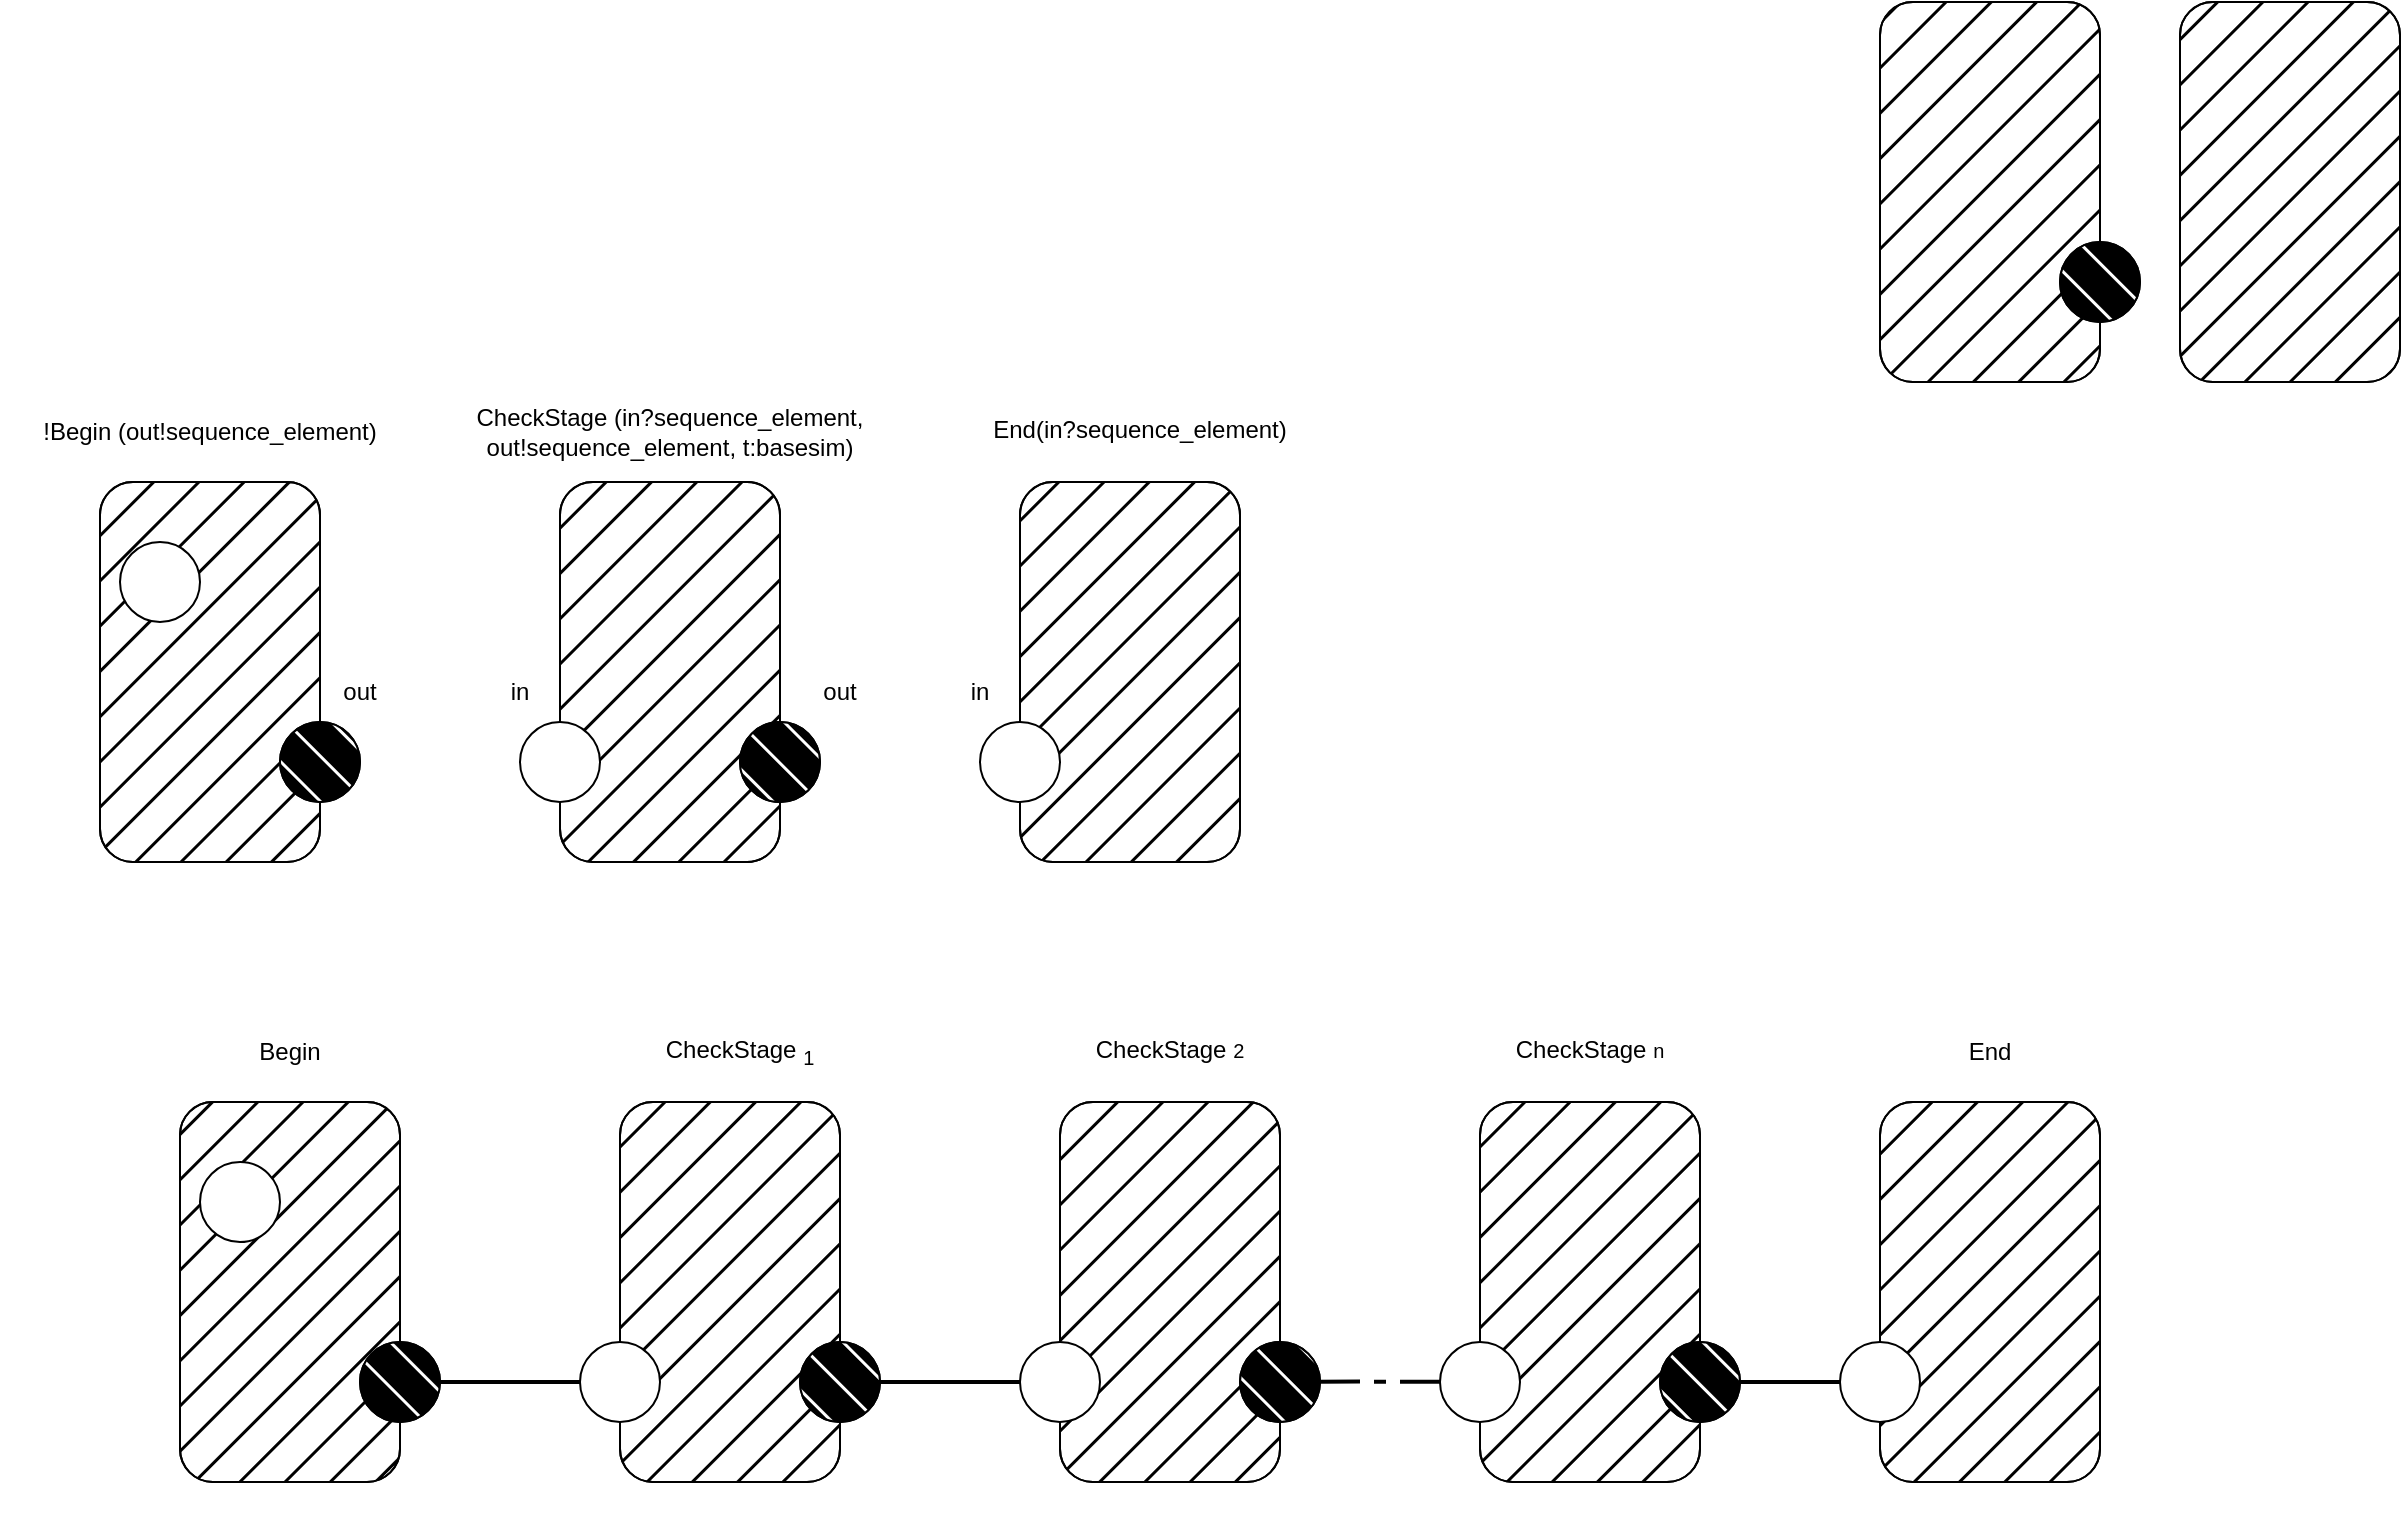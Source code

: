 <mxfile version="24.1.0" type="device">
  <diagram name="Страница — 1" id="KL_sczqNKTBtZ7C0Chw6">
    <mxGraphModel dx="1050" dy="669" grid="0" gridSize="10" guides="1" tooltips="1" connect="1" arrows="1" fold="1" page="0" pageScale="1" pageWidth="827" pageHeight="1169" math="0" shadow="0">
      <root>
        <mxCell id="0" />
        <mxCell id="1" parent="0" />
        <mxCell id="7-1S0OzysIVDJsEuhTjP-3" value="" style="group" parent="1" vertex="1" connectable="0">
          <mxGeometry x="60" y="300" width="160" height="190" as="geometry" />
        </mxCell>
        <mxCell id="7-1S0OzysIVDJsEuhTjP-1" value="" style="rounded=1;whiteSpace=wrap;html=1;fillStyle=auto;" parent="7-1S0OzysIVDJsEuhTjP-3" vertex="1">
          <mxGeometry width="110" height="190" as="geometry" />
        </mxCell>
        <mxCell id="7-1S0OzysIVDJsEuhTjP-2" value="" style="rounded=1;whiteSpace=wrap;html=1;fillStyle=hatch;fillColor=#000000;" parent="7-1S0OzysIVDJsEuhTjP-3" vertex="1">
          <mxGeometry width="110" height="190" as="geometry" />
        </mxCell>
        <mxCell id="7-1S0OzysIVDJsEuhTjP-19" value="" style="ellipse;whiteSpace=wrap;html=1;aspect=fixed;" parent="7-1S0OzysIVDJsEuhTjP-3" vertex="1">
          <mxGeometry x="10" y="30" width="40" height="40" as="geometry" />
        </mxCell>
        <mxCell id="7-1S0OzysIVDJsEuhTjP-26" value="" style="group" parent="7-1S0OzysIVDJsEuhTjP-3" vertex="1" connectable="0">
          <mxGeometry x="90" y="120" width="40" height="40" as="geometry" />
        </mxCell>
        <mxCell id="7-1S0OzysIVDJsEuhTjP-24" value="" style="ellipse;whiteSpace=wrap;html=1;aspect=fixed;fillColor=#000000;" parent="7-1S0OzysIVDJsEuhTjP-26" vertex="1">
          <mxGeometry width="40" height="40" as="geometry" />
        </mxCell>
        <mxCell id="7-1S0OzysIVDJsEuhTjP-25" value="" style="ellipse;whiteSpace=wrap;html=1;aspect=fixed;fillColor=#FFFFFF;fillStyle=hatch;rotation=-90;" parent="7-1S0OzysIVDJsEuhTjP-26" vertex="1">
          <mxGeometry width="40" height="40" as="geometry" />
        </mxCell>
        <mxCell id="7-1S0OzysIVDJsEuhTjP-42" value="out" style="text;html=1;align=center;verticalAlign=middle;whiteSpace=wrap;rounded=0;" parent="7-1S0OzysIVDJsEuhTjP-3" vertex="1">
          <mxGeometry x="100" y="90" width="60" height="30" as="geometry" />
        </mxCell>
        <mxCell id="7-1S0OzysIVDJsEuhTjP-4" value="" style="group" parent="1" vertex="1" connectable="0">
          <mxGeometry x="290" y="300" width="110" height="190" as="geometry" />
        </mxCell>
        <mxCell id="7-1S0OzysIVDJsEuhTjP-5" value="" style="rounded=1;whiteSpace=wrap;html=1;fillStyle=auto;" parent="7-1S0OzysIVDJsEuhTjP-4" vertex="1">
          <mxGeometry width="110" height="190" as="geometry" />
        </mxCell>
        <mxCell id="7-1S0OzysIVDJsEuhTjP-6" value="" style="rounded=1;whiteSpace=wrap;html=1;fillStyle=hatch;fillColor=#000000;" parent="7-1S0OzysIVDJsEuhTjP-4" vertex="1">
          <mxGeometry width="110" height="190" as="geometry" />
        </mxCell>
        <mxCell id="7-1S0OzysIVDJsEuhTjP-7" value="" style="group" parent="1" vertex="1" connectable="0">
          <mxGeometry x="520" y="300" width="130" height="220" as="geometry" />
        </mxCell>
        <mxCell id="7-1S0OzysIVDJsEuhTjP-8" value="" style="rounded=1;whiteSpace=wrap;html=1;fillStyle=auto;" parent="7-1S0OzysIVDJsEuhTjP-7" vertex="1">
          <mxGeometry width="110" height="190" as="geometry" />
        </mxCell>
        <mxCell id="7-1S0OzysIVDJsEuhTjP-9" value="" style="rounded=1;whiteSpace=wrap;html=1;fillStyle=hatch;fillColor=#000000;" parent="7-1S0OzysIVDJsEuhTjP-7" vertex="1">
          <mxGeometry width="110" height="190" as="geometry" />
        </mxCell>
        <mxCell id="7-1S0OzysIVDJsEuhTjP-38" value="" style="ellipse;whiteSpace=wrap;html=1;aspect=fixed;" parent="7-1S0OzysIVDJsEuhTjP-7" vertex="1">
          <mxGeometry x="-20" y="120" width="40" height="40" as="geometry" />
        </mxCell>
        <mxCell id="7-1S0OzysIVDJsEuhTjP-10" value="" style="group" parent="1" vertex="1" connectable="0">
          <mxGeometry x="950" y="60" width="130" height="190" as="geometry" />
        </mxCell>
        <mxCell id="7-1S0OzysIVDJsEuhTjP-11" value="" style="rounded=1;whiteSpace=wrap;html=1;fillStyle=auto;" parent="7-1S0OzysIVDJsEuhTjP-10" vertex="1">
          <mxGeometry width="110" height="190" as="geometry" />
        </mxCell>
        <mxCell id="7-1S0OzysIVDJsEuhTjP-12" value="" style="rounded=1;whiteSpace=wrap;html=1;fillStyle=hatch;fillColor=#000000;" parent="7-1S0OzysIVDJsEuhTjP-10" vertex="1">
          <mxGeometry width="110" height="190" as="geometry" />
        </mxCell>
        <mxCell id="7-1S0OzysIVDJsEuhTjP-33" value="" style="group" parent="7-1S0OzysIVDJsEuhTjP-10" vertex="1" connectable="0">
          <mxGeometry x="90" y="120" width="40" height="40" as="geometry" />
        </mxCell>
        <mxCell id="7-1S0OzysIVDJsEuhTjP-34" value="" style="ellipse;whiteSpace=wrap;html=1;aspect=fixed;fillColor=#000000;" parent="7-1S0OzysIVDJsEuhTjP-33" vertex="1">
          <mxGeometry width="40" height="40" as="geometry" />
        </mxCell>
        <mxCell id="7-1S0OzysIVDJsEuhTjP-35" value="" style="ellipse;whiteSpace=wrap;html=1;aspect=fixed;fillColor=#FFFFFF;fillStyle=hatch;rotation=-90;" parent="7-1S0OzysIVDJsEuhTjP-33" vertex="1">
          <mxGeometry width="40" height="40" as="geometry" />
        </mxCell>
        <mxCell id="7-1S0OzysIVDJsEuhTjP-13" value="" style="group" parent="1" vertex="1" connectable="0">
          <mxGeometry x="1100" y="60" width="110" height="190" as="geometry" />
        </mxCell>
        <mxCell id="7-1S0OzysIVDJsEuhTjP-14" value="" style="rounded=1;whiteSpace=wrap;html=1;fillStyle=auto;" parent="7-1S0OzysIVDJsEuhTjP-13" vertex="1">
          <mxGeometry width="110" height="190" as="geometry" />
        </mxCell>
        <mxCell id="7-1S0OzysIVDJsEuhTjP-15" value="" style="rounded=1;whiteSpace=wrap;html=1;fillStyle=hatch;fillColor=#000000;" parent="7-1S0OzysIVDJsEuhTjP-13" vertex="1">
          <mxGeometry width="110" height="190" as="geometry" />
        </mxCell>
        <mxCell id="7-1S0OzysIVDJsEuhTjP-27" value="" style="group" parent="1" vertex="1" connectable="0">
          <mxGeometry x="380" y="420" width="40" height="40" as="geometry" />
        </mxCell>
        <mxCell id="7-1S0OzysIVDJsEuhTjP-28" value="" style="ellipse;whiteSpace=wrap;html=1;aspect=fixed;fillColor=#000000;" parent="7-1S0OzysIVDJsEuhTjP-27" vertex="1">
          <mxGeometry width="40" height="40" as="geometry" />
        </mxCell>
        <mxCell id="7-1S0OzysIVDJsEuhTjP-29" value="" style="ellipse;whiteSpace=wrap;html=1;aspect=fixed;fillColor=#FFFFFF;fillStyle=hatch;rotation=-90;" parent="7-1S0OzysIVDJsEuhTjP-27" vertex="1">
          <mxGeometry width="40" height="40" as="geometry" />
        </mxCell>
        <mxCell id="7-1S0OzysIVDJsEuhTjP-37" value="" style="ellipse;whiteSpace=wrap;html=1;aspect=fixed;" parent="1" vertex="1">
          <mxGeometry x="270" y="420" width="40" height="40" as="geometry" />
        </mxCell>
        <mxCell id="7-1S0OzysIVDJsEuhTjP-39" value="CheckStage (in?sequence_element, out!sequence_element, t:basesim)" style="text;html=1;align=center;verticalAlign=middle;whiteSpace=wrap;rounded=0;" parent="1" vertex="1">
          <mxGeometry x="240" y="260" width="210" height="30" as="geometry" />
        </mxCell>
        <mxCell id="7-1S0OzysIVDJsEuhTjP-40" value="!Begin (out!sequence_element)" style="text;html=1;align=center;verticalAlign=middle;whiteSpace=wrap;rounded=0;" parent="1" vertex="1">
          <mxGeometry x="10" y="260" width="210" height="30" as="geometry" />
        </mxCell>
        <mxCell id="7-1S0OzysIVDJsEuhTjP-41" value="End(in?sequence_element)" style="text;whiteSpace=wrap;align=center;" parent="1" vertex="1">
          <mxGeometry x="490" y="260" width="180" height="40" as="geometry" />
        </mxCell>
        <mxCell id="7-1S0OzysIVDJsEuhTjP-43" value="in" style="text;html=1;align=center;verticalAlign=middle;whiteSpace=wrap;rounded=0;" parent="1" vertex="1">
          <mxGeometry x="240" y="390" width="60" height="30" as="geometry" />
        </mxCell>
        <mxCell id="7-1S0OzysIVDJsEuhTjP-44" value="out" style="text;html=1;align=center;verticalAlign=middle;whiteSpace=wrap;rounded=0;" parent="1" vertex="1">
          <mxGeometry x="400" y="390" width="60" height="30" as="geometry" />
        </mxCell>
        <mxCell id="7-1S0OzysIVDJsEuhTjP-45" value="in" style="text;html=1;align=center;verticalAlign=middle;whiteSpace=wrap;rounded=0;" parent="1" vertex="1">
          <mxGeometry x="470" y="390" width="60" height="30" as="geometry" />
        </mxCell>
        <mxCell id="7-1S0OzysIVDJsEuhTjP-46" value="" style="group" parent="1" vertex="1" connectable="0">
          <mxGeometry x="100" y="610" width="160" height="190" as="geometry" />
        </mxCell>
        <mxCell id="7-1S0OzysIVDJsEuhTjP-47" value="" style="rounded=1;whiteSpace=wrap;html=1;fillStyle=auto;" parent="7-1S0OzysIVDJsEuhTjP-46" vertex="1">
          <mxGeometry width="110" height="190" as="geometry" />
        </mxCell>
        <mxCell id="7-1S0OzysIVDJsEuhTjP-48" value="" style="rounded=1;whiteSpace=wrap;html=1;fillStyle=hatch;fillColor=#000000;" parent="7-1S0OzysIVDJsEuhTjP-46" vertex="1">
          <mxGeometry width="110" height="190" as="geometry" />
        </mxCell>
        <mxCell id="7-1S0OzysIVDJsEuhTjP-49" value="" style="ellipse;whiteSpace=wrap;html=1;aspect=fixed;" parent="7-1S0OzysIVDJsEuhTjP-46" vertex="1">
          <mxGeometry x="10" y="30" width="40" height="40" as="geometry" />
        </mxCell>
        <mxCell id="7-1S0OzysIVDJsEuhTjP-50" value="" style="group" parent="7-1S0OzysIVDJsEuhTjP-46" vertex="1" connectable="0">
          <mxGeometry x="90" y="120" width="40" height="40" as="geometry" />
        </mxCell>
        <mxCell id="7-1S0OzysIVDJsEuhTjP-51" value="" style="ellipse;whiteSpace=wrap;html=1;aspect=fixed;fillColor=#000000;" parent="7-1S0OzysIVDJsEuhTjP-50" vertex="1">
          <mxGeometry width="40" height="40" as="geometry" />
        </mxCell>
        <mxCell id="7-1S0OzysIVDJsEuhTjP-52" value="" style="ellipse;whiteSpace=wrap;html=1;aspect=fixed;fillColor=#FFFFFF;fillStyle=hatch;rotation=-90;" parent="7-1S0OzysIVDJsEuhTjP-50" vertex="1">
          <mxGeometry width="40" height="40" as="geometry" />
        </mxCell>
        <mxCell id="7-1S0OzysIVDJsEuhTjP-54" value="" style="group" parent="1" vertex="1" connectable="0">
          <mxGeometry x="320" y="610" width="110" height="190" as="geometry" />
        </mxCell>
        <mxCell id="7-1S0OzysIVDJsEuhTjP-55" value="" style="rounded=1;whiteSpace=wrap;html=1;fillStyle=auto;" parent="7-1S0OzysIVDJsEuhTjP-54" vertex="1">
          <mxGeometry width="110" height="190" as="geometry" />
        </mxCell>
        <mxCell id="7-1S0OzysIVDJsEuhTjP-56" value="" style="rounded=1;whiteSpace=wrap;html=1;fillStyle=hatch;fillColor=#000000;" parent="7-1S0OzysIVDJsEuhTjP-54" vertex="1">
          <mxGeometry width="110" height="190" as="geometry" />
        </mxCell>
        <mxCell id="7-1S0OzysIVDJsEuhTjP-57" value="" style="group" parent="1" vertex="1" connectable="0">
          <mxGeometry x="950" y="610" width="130" height="210" as="geometry" />
        </mxCell>
        <mxCell id="7-1S0OzysIVDJsEuhTjP-58" value="" style="rounded=1;whiteSpace=wrap;html=1;fillStyle=auto;" parent="7-1S0OzysIVDJsEuhTjP-57" vertex="1">
          <mxGeometry width="110" height="190" as="geometry" />
        </mxCell>
        <mxCell id="7-1S0OzysIVDJsEuhTjP-59" value="" style="rounded=1;whiteSpace=wrap;html=1;fillStyle=hatch;fillColor=#000000;" parent="7-1S0OzysIVDJsEuhTjP-57" vertex="1">
          <mxGeometry width="110" height="190" as="geometry" />
        </mxCell>
        <mxCell id="7-1S0OzysIVDJsEuhTjP-60" value="" style="ellipse;whiteSpace=wrap;html=1;aspect=fixed;" parent="7-1S0OzysIVDJsEuhTjP-57" vertex="1">
          <mxGeometry x="-20" y="120" width="40" height="40" as="geometry" />
        </mxCell>
        <mxCell id="7-1S0OzysIVDJsEuhTjP-61" value="" style="group" parent="1" vertex="1" connectable="0">
          <mxGeometry x="410" y="730" width="40" height="40" as="geometry" />
        </mxCell>
        <mxCell id="7-1S0OzysIVDJsEuhTjP-62" value="" style="ellipse;whiteSpace=wrap;html=1;aspect=fixed;fillColor=#000000;" parent="7-1S0OzysIVDJsEuhTjP-61" vertex="1">
          <mxGeometry width="40" height="40" as="geometry" />
        </mxCell>
        <mxCell id="7-1S0OzysIVDJsEuhTjP-63" value="" style="ellipse;whiteSpace=wrap;html=1;aspect=fixed;fillColor=#FFFFFF;fillStyle=hatch;rotation=-90;" parent="7-1S0OzysIVDJsEuhTjP-61" vertex="1">
          <mxGeometry width="40" height="40" as="geometry" />
        </mxCell>
        <mxCell id="7-1S0OzysIVDJsEuhTjP-64" value="" style="ellipse;whiteSpace=wrap;html=1;aspect=fixed;" parent="1" vertex="1">
          <mxGeometry x="300" y="730" width="40" height="40" as="geometry" />
        </mxCell>
        <mxCell id="7-1S0OzysIVDJsEuhTjP-71" value="" style="group" parent="1" vertex="1" connectable="0">
          <mxGeometry x="540" y="610" width="110" height="190" as="geometry" />
        </mxCell>
        <mxCell id="7-1S0OzysIVDJsEuhTjP-72" value="" style="rounded=1;whiteSpace=wrap;html=1;fillStyle=auto;" parent="7-1S0OzysIVDJsEuhTjP-71" vertex="1">
          <mxGeometry width="110" height="190" as="geometry" />
        </mxCell>
        <mxCell id="7-1S0OzysIVDJsEuhTjP-73" value="" style="rounded=1;whiteSpace=wrap;html=1;fillStyle=hatch;fillColor=#000000;" parent="7-1S0OzysIVDJsEuhTjP-71" vertex="1">
          <mxGeometry width="110" height="190" as="geometry" />
        </mxCell>
        <mxCell id="7-1S0OzysIVDJsEuhTjP-74" value="" style="group" parent="1" vertex="1" connectable="0">
          <mxGeometry x="630" y="730" width="40" height="40" as="geometry" />
        </mxCell>
        <mxCell id="7-1S0OzysIVDJsEuhTjP-75" value="" style="ellipse;whiteSpace=wrap;html=1;aspect=fixed;fillColor=#000000;" parent="7-1S0OzysIVDJsEuhTjP-74" vertex="1">
          <mxGeometry width="40" height="40" as="geometry" />
        </mxCell>
        <mxCell id="7-1S0OzysIVDJsEuhTjP-76" value="" style="ellipse;whiteSpace=wrap;html=1;aspect=fixed;fillColor=#FFFFFF;fillStyle=hatch;rotation=-90;" parent="7-1S0OzysIVDJsEuhTjP-74" vertex="1">
          <mxGeometry width="40" height="40" as="geometry" />
        </mxCell>
        <mxCell id="7-1S0OzysIVDJsEuhTjP-77" value="" style="ellipse;whiteSpace=wrap;html=1;aspect=fixed;" parent="1" vertex="1">
          <mxGeometry x="520" y="730" width="40" height="40" as="geometry" />
        </mxCell>
        <mxCell id="7-1S0OzysIVDJsEuhTjP-85" value="" style="group" parent="1" vertex="1" connectable="0">
          <mxGeometry x="750" y="610" width="110" height="190" as="geometry" />
        </mxCell>
        <mxCell id="7-1S0OzysIVDJsEuhTjP-86" value="" style="rounded=1;whiteSpace=wrap;html=1;fillStyle=auto;" parent="7-1S0OzysIVDJsEuhTjP-85" vertex="1">
          <mxGeometry width="110" height="190" as="geometry" />
        </mxCell>
        <mxCell id="7-1S0OzysIVDJsEuhTjP-87" value="" style="rounded=1;whiteSpace=wrap;html=1;fillStyle=hatch;fillColor=#000000;" parent="7-1S0OzysIVDJsEuhTjP-85" vertex="1">
          <mxGeometry width="110" height="190" as="geometry" />
        </mxCell>
        <mxCell id="7-1S0OzysIVDJsEuhTjP-88" value="" style="group" parent="1" vertex="1" connectable="0">
          <mxGeometry x="840" y="730" width="40" height="40" as="geometry" />
        </mxCell>
        <mxCell id="7-1S0OzysIVDJsEuhTjP-89" value="" style="ellipse;whiteSpace=wrap;html=1;aspect=fixed;fillColor=#000000;" parent="7-1S0OzysIVDJsEuhTjP-88" vertex="1">
          <mxGeometry width="40" height="40" as="geometry" />
        </mxCell>
        <mxCell id="7-1S0OzysIVDJsEuhTjP-90" value="" style="ellipse;whiteSpace=wrap;html=1;aspect=fixed;fillColor=#FFFFFF;fillStyle=hatch;rotation=-90;" parent="7-1S0OzysIVDJsEuhTjP-88" vertex="1">
          <mxGeometry width="40" height="40" as="geometry" />
        </mxCell>
        <mxCell id="7-1S0OzysIVDJsEuhTjP-91" value="" style="ellipse;whiteSpace=wrap;html=1;aspect=fixed;" parent="1" vertex="1">
          <mxGeometry x="730" y="730" width="40" height="40" as="geometry" />
        </mxCell>
        <mxCell id="7-1S0OzysIVDJsEuhTjP-92" style="edgeStyle=orthogonalEdgeStyle;rounded=0;orthogonalLoop=1;jettySize=auto;html=1;exitX=0.5;exitY=1;exitDx=0;exitDy=0;entryX=0;entryY=0.5;entryDx=0;entryDy=0;endArrow=none;endFill=0;strokeWidth=2;" parent="1" source="7-1S0OzysIVDJsEuhTjP-52" target="7-1S0OzysIVDJsEuhTjP-64" edge="1">
          <mxGeometry relative="1" as="geometry" />
        </mxCell>
        <mxCell id="7-1S0OzysIVDJsEuhTjP-93" style="edgeStyle=orthogonalEdgeStyle;rounded=0;orthogonalLoop=1;jettySize=auto;html=1;exitX=0.5;exitY=1;exitDx=0;exitDy=0;entryX=0;entryY=0.5;entryDx=0;entryDy=0;strokeColor=default;strokeWidth=2;align=center;verticalAlign=middle;fontFamily=Helvetica;fontSize=11;fontColor=default;labelBackgroundColor=default;endArrow=none;endFill=0;" parent="1" source="7-1S0OzysIVDJsEuhTjP-63" target="7-1S0OzysIVDJsEuhTjP-77" edge="1">
          <mxGeometry relative="1" as="geometry" />
        </mxCell>
        <mxCell id="7-1S0OzysIVDJsEuhTjP-95" style="edgeStyle=orthogonalEdgeStyle;rounded=0;orthogonalLoop=1;jettySize=auto;html=1;exitX=0.5;exitY=1;exitDx=0;exitDy=0;entryX=0;entryY=0.5;entryDx=0;entryDy=0;strokeColor=default;strokeWidth=2;align=center;verticalAlign=middle;fontFamily=Helvetica;fontSize=11;fontColor=default;labelBackgroundColor=default;endArrow=none;endFill=0;" parent="1" source="7-1S0OzysIVDJsEuhTjP-90" target="7-1S0OzysIVDJsEuhTjP-60" edge="1">
          <mxGeometry relative="1" as="geometry" />
        </mxCell>
        <mxCell id="7-1S0OzysIVDJsEuhTjP-96" style="edgeStyle=orthogonalEdgeStyle;rounded=0;orthogonalLoop=1;jettySize=auto;html=1;exitX=0.5;exitY=1;exitDx=0;exitDy=0;strokeColor=default;strokeWidth=2;align=center;verticalAlign=middle;fontFamily=Helvetica;fontSize=11;fontColor=default;labelBackgroundColor=default;endArrow=none;endFill=0;" parent="1" edge="1">
          <mxGeometry relative="1" as="geometry">
            <mxPoint x="670" y="749.83" as="sourcePoint" />
            <mxPoint x="690" y="750" as="targetPoint" />
          </mxGeometry>
        </mxCell>
        <mxCell id="7-1S0OzysIVDJsEuhTjP-97" style="edgeStyle=orthogonalEdgeStyle;rounded=0;orthogonalLoop=1;jettySize=auto;html=1;exitX=0.5;exitY=1;exitDx=0;exitDy=0;strokeColor=default;strokeWidth=2;align=center;verticalAlign=middle;fontFamily=Helvetica;fontSize=11;fontColor=default;labelBackgroundColor=default;endArrow=none;endFill=0;" parent="1" edge="1">
          <mxGeometry relative="1" as="geometry">
            <mxPoint x="710" y="749.86" as="sourcePoint" />
            <mxPoint x="730" y="750.03" as="targetPoint" />
          </mxGeometry>
        </mxCell>
        <mxCell id="7-1S0OzysIVDJsEuhTjP-98" style="edgeStyle=orthogonalEdgeStyle;rounded=0;orthogonalLoop=1;jettySize=auto;html=1;exitX=0.5;exitY=1;exitDx=0;exitDy=0;strokeColor=default;strokeWidth=2;align=center;verticalAlign=middle;fontFamily=Helvetica;fontSize=11;fontColor=default;labelBackgroundColor=default;endArrow=none;endFill=0;" parent="1" edge="1">
          <mxGeometry relative="1" as="geometry">
            <mxPoint x="697" y="749.86" as="sourcePoint" />
            <mxPoint x="703" y="750.03" as="targetPoint" />
          </mxGeometry>
        </mxCell>
        <mxCell id="7-1S0OzysIVDJsEuhTjP-99" value="Begin" style="text;html=1;align=center;verticalAlign=middle;whiteSpace=wrap;rounded=0;" parent="1" vertex="1">
          <mxGeometry x="130" y="570" width="50" height="30" as="geometry" />
        </mxCell>
        <mxCell id="7-1S0OzysIVDJsEuhTjP-100" value="End" style="text;html=1;align=center;verticalAlign=middle;whiteSpace=wrap;rounded=0;" parent="1" vertex="1">
          <mxGeometry x="980" y="570" width="50" height="30" as="geometry" />
        </mxCell>
        <mxCell id="7-1S0OzysIVDJsEuhTjP-101" value="CheckStage &lt;sub&gt;1&lt;/sub&gt;" style="text;whiteSpace=wrap;align=center;html=1;" parent="1" vertex="1">
          <mxGeometry x="330" y="570" width="100" height="30" as="geometry" />
        </mxCell>
        <mxCell id="7-1S0OzysIVDJsEuhTjP-102" value="CheckStage &lt;span style=&quot;font-size: 10px;&quot;&gt;2&lt;/span&gt;" style="text;whiteSpace=wrap;align=center;html=1;" parent="1" vertex="1">
          <mxGeometry x="545" y="570" width="100" height="30" as="geometry" />
        </mxCell>
        <mxCell id="7-1S0OzysIVDJsEuhTjP-103" value="CheckStage &lt;span style=&quot;font-size: 10px;&quot;&gt;n&lt;/span&gt;" style="text;whiteSpace=wrap;align=center;html=1;" parent="1" vertex="1">
          <mxGeometry x="755" y="570" width="100" height="30" as="geometry" />
        </mxCell>
      </root>
    </mxGraphModel>
  </diagram>
</mxfile>
